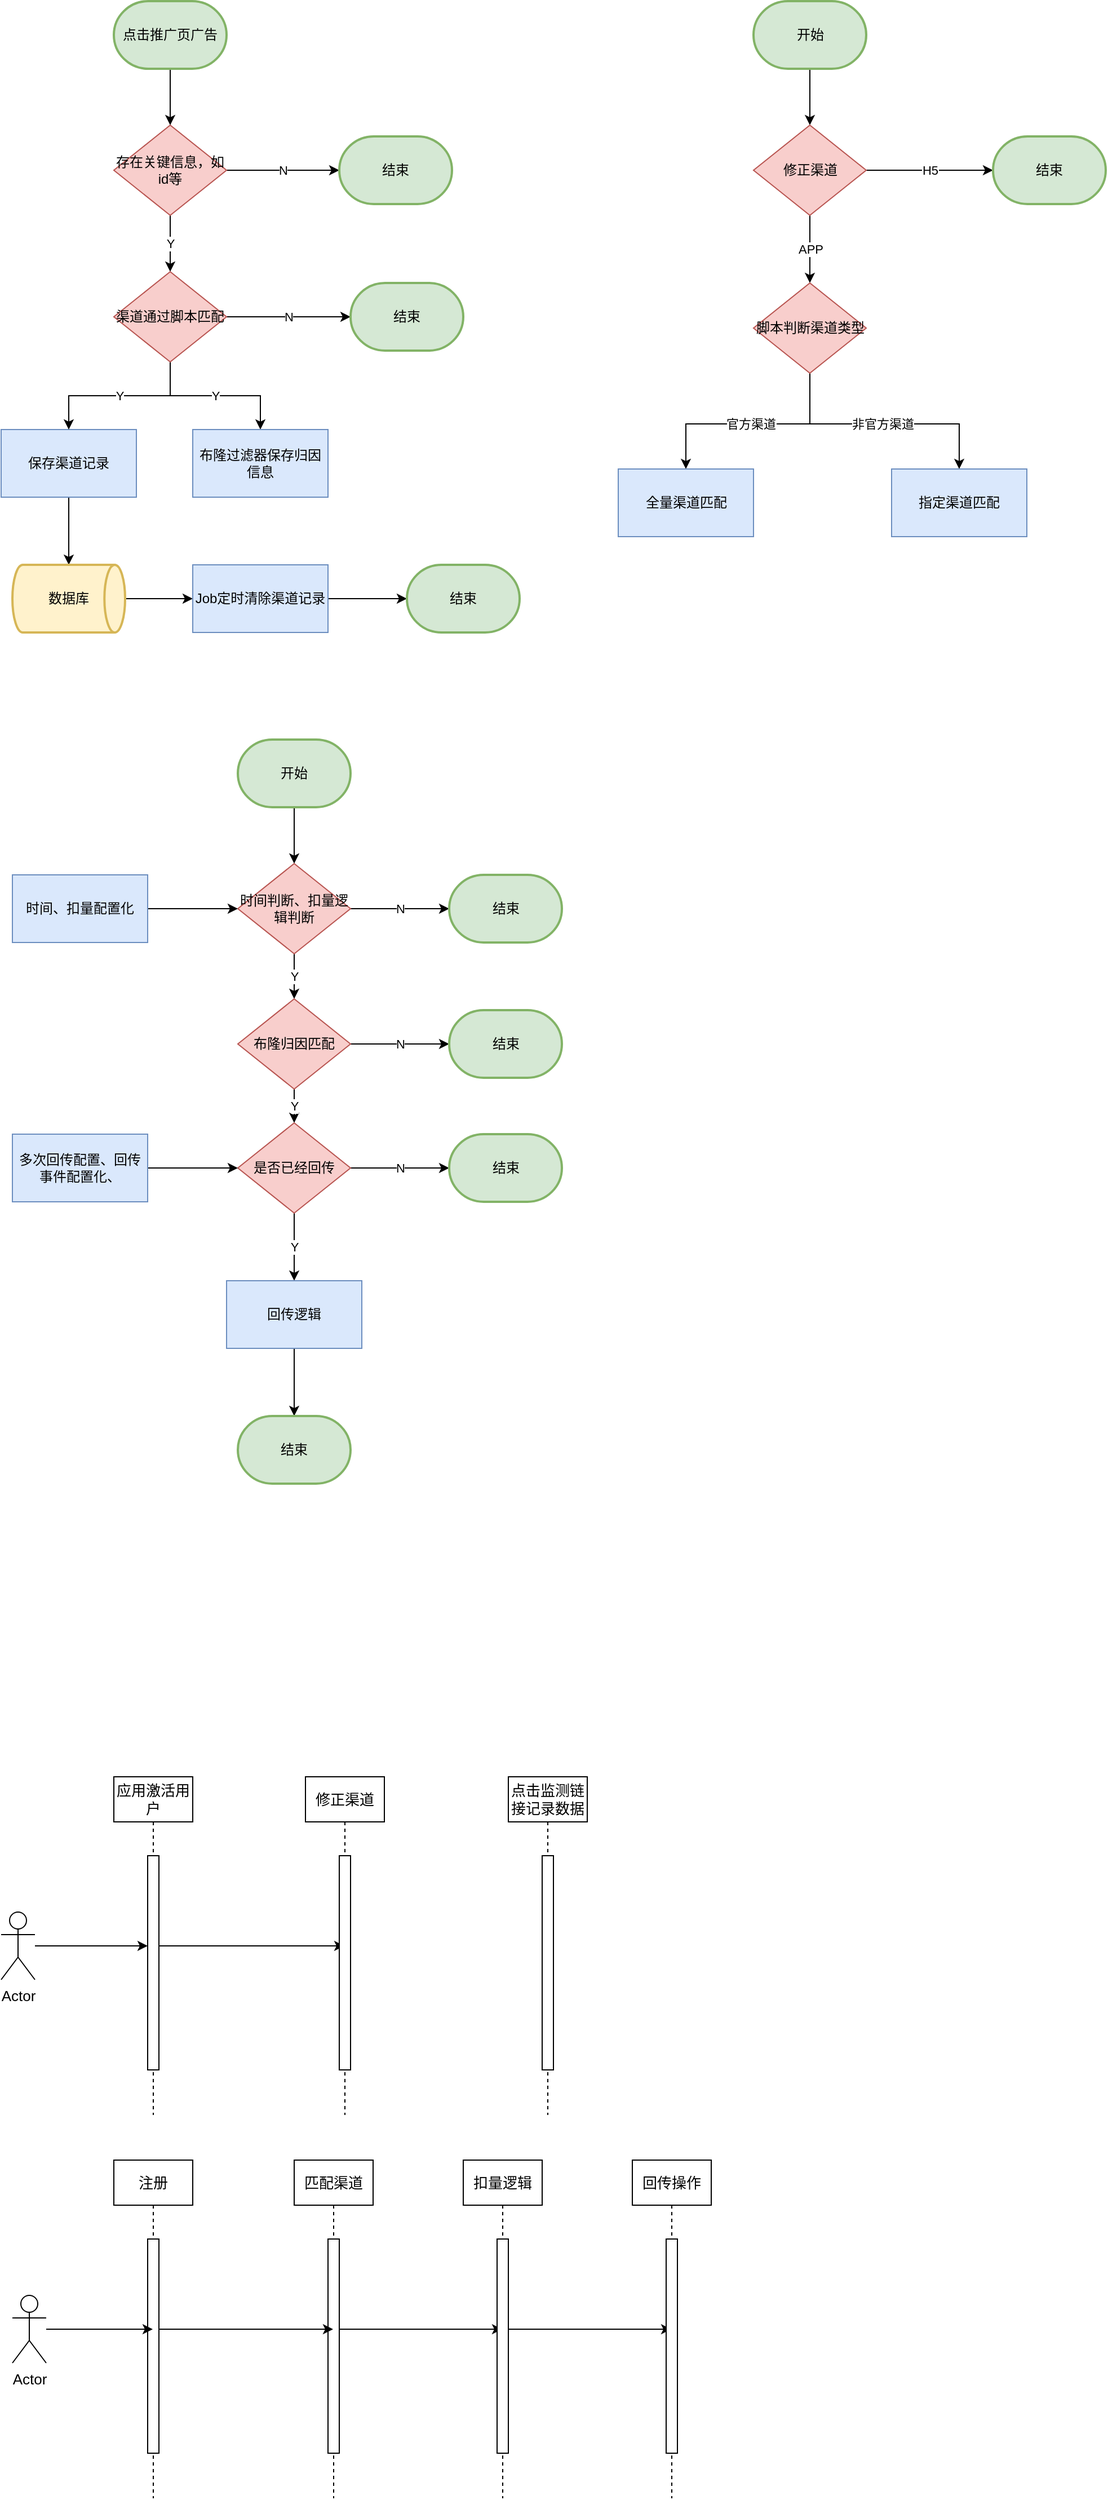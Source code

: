 <mxfile version="21.2.3" type="github">
  <diagram id="C5RBs43oDa-KdzZeNtuy" name="Page-1">
    <mxGraphModel dx="1434" dy="764" grid="1" gridSize="10" guides="1" tooltips="1" connect="1" arrows="1" fold="1" page="1" pageScale="1" pageWidth="827" pageHeight="1169" math="0" shadow="0">
      <root>
        <mxCell id="WIyWlLk6GJQsqaUBKTNV-0" />
        <mxCell id="WIyWlLk6GJQsqaUBKTNV-1" parent="WIyWlLk6GJQsqaUBKTNV-0" />
        <mxCell id="bMcUbnMxHkguOas_Q9mU-8" value="点击监测链接记录数据" style="shape=umlLifeline;perimeter=lifelinePerimeter;whiteSpace=wrap;html=1;container=0;dropTarget=0;collapsible=0;recursiveResize=0;outlineConnect=0;portConstraint=eastwest;newEdgeStyle={&quot;edgeStyle&quot;:&quot;elbowEdgeStyle&quot;,&quot;elbow&quot;:&quot;vertical&quot;,&quot;curved&quot;:0,&quot;rounded&quot;:0};fontSize=13;" parent="WIyWlLk6GJQsqaUBKTNV-1" vertex="1">
          <mxGeometry x="500" y="1600" width="70" height="300" as="geometry" />
        </mxCell>
        <mxCell id="bMcUbnMxHkguOas_Q9mU-10" value="" style="html=1;points=[];perimeter=orthogonalPerimeter;outlineConnect=0;targetShapes=umlLifeline;portConstraint=eastwest;newEdgeStyle={&quot;edgeStyle&quot;:&quot;elbowEdgeStyle&quot;,&quot;elbow&quot;:&quot;vertical&quot;,&quot;curved&quot;:0,&quot;rounded&quot;:0};fontSize=13;" parent="bMcUbnMxHkguOas_Q9mU-8" vertex="1">
          <mxGeometry x="30" y="70" width="10" height="190" as="geometry" />
        </mxCell>
        <mxCell id="bMcUbnMxHkguOas_Q9mU-43" value="" style="edgeStyle=orthogonalEdgeStyle;rounded=0;orthogonalLoop=1;jettySize=auto;html=1;fontSize=13;" parent="WIyWlLk6GJQsqaUBKTNV-1" source="bMcUbnMxHkguOas_Q9mU-15" target="bMcUbnMxHkguOas_Q9mU-17" edge="1">
          <mxGeometry relative="1" as="geometry">
            <Array as="points">
              <mxPoint x="150" y="1750" />
              <mxPoint x="150" y="1750" />
            </Array>
          </mxGeometry>
        </mxCell>
        <mxCell id="bMcUbnMxHkguOas_Q9mU-15" value="Actor" style="shape=umlActor;verticalLabelPosition=bottom;verticalAlign=top;html=1;fontSize=13;" parent="WIyWlLk6GJQsqaUBKTNV-1" vertex="1">
          <mxGeometry x="50" y="1720" width="30" height="60" as="geometry" />
        </mxCell>
        <mxCell id="bMcUbnMxHkguOas_Q9mU-22" style="edgeStyle=elbowEdgeStyle;rounded=0;orthogonalLoop=1;jettySize=auto;html=1;elbow=vertical;curved=0;fontSize=13;" parent="WIyWlLk6GJQsqaUBKTNV-1" source="bMcUbnMxHkguOas_Q9mU-16" target="bMcUbnMxHkguOas_Q9mU-18" edge="1">
          <mxGeometry relative="1" as="geometry" />
        </mxCell>
        <mxCell id="bMcUbnMxHkguOas_Q9mU-16" value="应用激活用户" style="shape=umlLifeline;perimeter=lifelinePerimeter;whiteSpace=wrap;html=1;container=0;dropTarget=0;collapsible=0;recursiveResize=0;outlineConnect=0;portConstraint=eastwest;newEdgeStyle={&quot;edgeStyle&quot;:&quot;elbowEdgeStyle&quot;,&quot;elbow&quot;:&quot;vertical&quot;,&quot;curved&quot;:0,&quot;rounded&quot;:0};fontSize=13;" parent="WIyWlLk6GJQsqaUBKTNV-1" vertex="1">
          <mxGeometry x="150" y="1600" width="70" height="300" as="geometry" />
        </mxCell>
        <mxCell id="bMcUbnMxHkguOas_Q9mU-17" value="" style="html=1;points=[];perimeter=orthogonalPerimeter;outlineConnect=0;targetShapes=umlLifeline;portConstraint=eastwest;newEdgeStyle={&quot;edgeStyle&quot;:&quot;elbowEdgeStyle&quot;,&quot;elbow&quot;:&quot;vertical&quot;,&quot;curved&quot;:0,&quot;rounded&quot;:0};fontSize=13;" parent="bMcUbnMxHkguOas_Q9mU-16" vertex="1">
          <mxGeometry x="30" y="70" width="10" height="190" as="geometry" />
        </mxCell>
        <mxCell id="bMcUbnMxHkguOas_Q9mU-18" value="修正渠道" style="shape=umlLifeline;perimeter=lifelinePerimeter;whiteSpace=wrap;html=1;container=0;dropTarget=0;collapsible=0;recursiveResize=0;outlineConnect=0;portConstraint=eastwest;newEdgeStyle={&quot;edgeStyle&quot;:&quot;elbowEdgeStyle&quot;,&quot;elbow&quot;:&quot;vertical&quot;,&quot;curved&quot;:0,&quot;rounded&quot;:0};fontSize=13;" parent="WIyWlLk6GJQsqaUBKTNV-1" vertex="1">
          <mxGeometry x="320" y="1600" width="70" height="300" as="geometry" />
        </mxCell>
        <mxCell id="bMcUbnMxHkguOas_Q9mU-19" value="" style="html=1;points=[];perimeter=orthogonalPerimeter;outlineConnect=0;targetShapes=umlLifeline;portConstraint=eastwest;newEdgeStyle={&quot;edgeStyle&quot;:&quot;elbowEdgeStyle&quot;,&quot;elbow&quot;:&quot;vertical&quot;,&quot;curved&quot;:0,&quot;rounded&quot;:0};fontSize=13;" parent="bMcUbnMxHkguOas_Q9mU-18" vertex="1">
          <mxGeometry x="30" y="70" width="10" height="190" as="geometry" />
        </mxCell>
        <mxCell id="bMcUbnMxHkguOas_Q9mU-30" value="注册" style="shape=umlLifeline;perimeter=lifelinePerimeter;whiteSpace=wrap;html=1;container=0;dropTarget=0;collapsible=0;recursiveResize=0;outlineConnect=0;portConstraint=eastwest;newEdgeStyle={&quot;edgeStyle&quot;:&quot;elbowEdgeStyle&quot;,&quot;elbow&quot;:&quot;vertical&quot;,&quot;curved&quot;:0,&quot;rounded&quot;:0};fontSize=13;" parent="WIyWlLk6GJQsqaUBKTNV-1" vertex="1">
          <mxGeometry x="150" y="1940" width="70" height="300" as="geometry" />
        </mxCell>
        <mxCell id="bMcUbnMxHkguOas_Q9mU-31" value="" style="html=1;points=[];perimeter=orthogonalPerimeter;outlineConnect=0;targetShapes=umlLifeline;portConstraint=eastwest;newEdgeStyle={&quot;edgeStyle&quot;:&quot;elbowEdgeStyle&quot;,&quot;elbow&quot;:&quot;vertical&quot;,&quot;curved&quot;:0,&quot;rounded&quot;:0};fontSize=13;" parent="bMcUbnMxHkguOas_Q9mU-30" vertex="1">
          <mxGeometry x="30" y="70" width="10" height="190" as="geometry" />
        </mxCell>
        <mxCell id="bMcUbnMxHkguOas_Q9mU-32" style="edgeStyle=elbowEdgeStyle;rounded=0;orthogonalLoop=1;jettySize=auto;html=1;elbow=vertical;curved=0;fontSize=13;" parent="WIyWlLk6GJQsqaUBKTNV-1" source="bMcUbnMxHkguOas_Q9mU-33" target="bMcUbnMxHkguOas_Q9mU-36" edge="1">
          <mxGeometry relative="1" as="geometry" />
        </mxCell>
        <mxCell id="bMcUbnMxHkguOas_Q9mU-33" value="匹配渠道" style="shape=umlLifeline;perimeter=lifelinePerimeter;whiteSpace=wrap;html=1;container=0;dropTarget=0;collapsible=0;recursiveResize=0;outlineConnect=0;portConstraint=eastwest;newEdgeStyle={&quot;edgeStyle&quot;:&quot;elbowEdgeStyle&quot;,&quot;elbow&quot;:&quot;vertical&quot;,&quot;curved&quot;:0,&quot;rounded&quot;:0};fontSize=13;" parent="WIyWlLk6GJQsqaUBKTNV-1" vertex="1">
          <mxGeometry x="310" y="1940" width="70" height="300" as="geometry" />
        </mxCell>
        <mxCell id="bMcUbnMxHkguOas_Q9mU-34" value="" style="html=1;points=[];perimeter=orthogonalPerimeter;outlineConnect=0;targetShapes=umlLifeline;portConstraint=eastwest;newEdgeStyle={&quot;edgeStyle&quot;:&quot;elbowEdgeStyle&quot;,&quot;elbow&quot;:&quot;vertical&quot;,&quot;curved&quot;:0,&quot;rounded&quot;:0};fontSize=13;" parent="bMcUbnMxHkguOas_Q9mU-33" vertex="1">
          <mxGeometry x="30" y="70" width="10" height="190" as="geometry" />
        </mxCell>
        <mxCell id="bMcUbnMxHkguOas_Q9mU-35" style="edgeStyle=elbowEdgeStyle;rounded=0;orthogonalLoop=1;jettySize=auto;html=1;elbow=vertical;curved=0;fontSize=13;" parent="WIyWlLk6GJQsqaUBKTNV-1" source="bMcUbnMxHkguOas_Q9mU-31" target="bMcUbnMxHkguOas_Q9mU-33" edge="1">
          <mxGeometry relative="1" as="geometry">
            <Array as="points">
              <mxPoint x="270" y="2090" />
            </Array>
          </mxGeometry>
        </mxCell>
        <mxCell id="bMcUbnMxHkguOas_Q9mU-42" style="edgeStyle=elbowEdgeStyle;rounded=0;orthogonalLoop=1;jettySize=auto;html=1;elbow=vertical;curved=0;fontSize=13;" parent="WIyWlLk6GJQsqaUBKTNV-1" source="bMcUbnMxHkguOas_Q9mU-36" target="bMcUbnMxHkguOas_Q9mU-40" edge="1">
          <mxGeometry relative="1" as="geometry" />
        </mxCell>
        <mxCell id="bMcUbnMxHkguOas_Q9mU-36" value="扣量逻辑" style="shape=umlLifeline;perimeter=lifelinePerimeter;whiteSpace=wrap;html=1;container=0;dropTarget=0;collapsible=0;recursiveResize=0;outlineConnect=0;portConstraint=eastwest;newEdgeStyle={&quot;edgeStyle&quot;:&quot;elbowEdgeStyle&quot;,&quot;elbow&quot;:&quot;vertical&quot;,&quot;curved&quot;:0,&quot;rounded&quot;:0};fontSize=13;" parent="WIyWlLk6GJQsqaUBKTNV-1" vertex="1">
          <mxGeometry x="460" y="1940" width="70" height="300" as="geometry" />
        </mxCell>
        <mxCell id="bMcUbnMxHkguOas_Q9mU-37" value="" style="html=1;points=[];perimeter=orthogonalPerimeter;outlineConnect=0;targetShapes=umlLifeline;portConstraint=eastwest;newEdgeStyle={&quot;edgeStyle&quot;:&quot;elbowEdgeStyle&quot;,&quot;elbow&quot;:&quot;vertical&quot;,&quot;curved&quot;:0,&quot;rounded&quot;:0};fontSize=13;" parent="bMcUbnMxHkguOas_Q9mU-36" vertex="1">
          <mxGeometry x="30" y="70" width="10" height="190" as="geometry" />
        </mxCell>
        <mxCell id="bMcUbnMxHkguOas_Q9mU-39" style="edgeStyle=orthogonalEdgeStyle;rounded=0;orthogonalLoop=1;jettySize=auto;html=1;fontSize=13;" parent="WIyWlLk6GJQsqaUBKTNV-1" source="bMcUbnMxHkguOas_Q9mU-38" target="bMcUbnMxHkguOas_Q9mU-30" edge="1">
          <mxGeometry relative="1" as="geometry" />
        </mxCell>
        <mxCell id="bMcUbnMxHkguOas_Q9mU-38" value="Actor" style="shape=umlActor;verticalLabelPosition=bottom;verticalAlign=top;html=1;fontSize=13;" parent="WIyWlLk6GJQsqaUBKTNV-1" vertex="1">
          <mxGeometry x="60" y="2060" width="30" height="60" as="geometry" />
        </mxCell>
        <mxCell id="bMcUbnMxHkguOas_Q9mU-40" value="回传操作" style="shape=umlLifeline;perimeter=lifelinePerimeter;whiteSpace=wrap;html=1;container=0;dropTarget=0;collapsible=0;recursiveResize=0;outlineConnect=0;portConstraint=eastwest;newEdgeStyle={&quot;edgeStyle&quot;:&quot;elbowEdgeStyle&quot;,&quot;elbow&quot;:&quot;vertical&quot;,&quot;curved&quot;:0,&quot;rounded&quot;:0};fontSize=13;" parent="WIyWlLk6GJQsqaUBKTNV-1" vertex="1">
          <mxGeometry x="610" y="1940" width="70" height="300" as="geometry" />
        </mxCell>
        <mxCell id="bMcUbnMxHkguOas_Q9mU-41" value="" style="html=1;points=[];perimeter=orthogonalPerimeter;outlineConnect=0;targetShapes=umlLifeline;portConstraint=eastwest;newEdgeStyle={&quot;edgeStyle&quot;:&quot;elbowEdgeStyle&quot;,&quot;elbow&quot;:&quot;vertical&quot;,&quot;curved&quot;:0,&quot;rounded&quot;:0};fontSize=13;" parent="bMcUbnMxHkguOas_Q9mU-40" vertex="1">
          <mxGeometry x="30" y="70" width="10" height="190" as="geometry" />
        </mxCell>
        <mxCell id="4QKDmdhK9SBUTv6NPaYf-16" value="Y" style="edgeStyle=orthogonalEdgeStyle;rounded=0;orthogonalLoop=1;jettySize=auto;html=1;" parent="WIyWlLk6GJQsqaUBKTNV-1" source="LsA4C3_EpaB0UkdEDKsb-0" target="4QKDmdhK9SBUTv6NPaYf-15" edge="1">
          <mxGeometry relative="1" as="geometry" />
        </mxCell>
        <mxCell id="AGhLPczxl6bGRzA4AMZ3-9" value="N" style="edgeStyle=orthogonalEdgeStyle;rounded=0;orthogonalLoop=1;jettySize=auto;html=1;entryX=0;entryY=0.5;entryDx=0;entryDy=0;entryPerimeter=0;" edge="1" parent="WIyWlLk6GJQsqaUBKTNV-1" source="LsA4C3_EpaB0UkdEDKsb-0" target="AGhLPczxl6bGRzA4AMZ3-8">
          <mxGeometry relative="1" as="geometry" />
        </mxCell>
        <mxCell id="LsA4C3_EpaB0UkdEDKsb-0" value="存在关键信息，如id等" style="rhombus;whiteSpace=wrap;html=1;fillColor=#f8cecc;strokeColor=#b85450;" parent="WIyWlLk6GJQsqaUBKTNV-1" vertex="1">
          <mxGeometry x="150" y="135" width="100" height="80" as="geometry" />
        </mxCell>
        <mxCell id="4QKDmdhK9SBUTv6NPaYf-10" style="edgeStyle=orthogonalEdgeStyle;rounded=0;orthogonalLoop=1;jettySize=auto;html=1;entryX=0.5;entryY=0;entryDx=0;entryDy=0;" parent="WIyWlLk6GJQsqaUBKTNV-1" source="AGhLPczxl6bGRzA4AMZ3-1" target="LsA4C3_EpaB0UkdEDKsb-0" edge="1">
          <mxGeometry relative="1" as="geometry">
            <mxPoint x="200" y="105" as="sourcePoint" />
          </mxGeometry>
        </mxCell>
        <mxCell id="4QKDmdhK9SBUTv6NPaYf-14" value="Y" style="edgeStyle=orthogonalEdgeStyle;rounded=0;orthogonalLoop=1;jettySize=auto;html=1;exitX=0.5;exitY=1;exitDx=0;exitDy=0;" parent="WIyWlLk6GJQsqaUBKTNV-1" target="AGhLPczxl6bGRzA4AMZ3-5" edge="1" source="4QKDmdhK9SBUTv6NPaYf-15">
          <mxGeometry relative="1" as="geometry">
            <mxPoint x="200" y="385" as="sourcePoint" />
            <mxPoint x="270" y="405" as="targetPoint" />
          </mxGeometry>
        </mxCell>
        <mxCell id="AGhLPczxl6bGRzA4AMZ3-13" style="edgeStyle=orthogonalEdgeStyle;rounded=0;orthogonalLoop=1;jettySize=auto;html=1;exitX=0.5;exitY=1;exitDx=0;exitDy=0;" edge="1" parent="WIyWlLk6GJQsqaUBKTNV-1" source="4QKDmdhK9SBUTv6NPaYf-13" target="AGhLPczxl6bGRzA4AMZ3-12">
          <mxGeometry relative="1" as="geometry" />
        </mxCell>
        <mxCell id="4QKDmdhK9SBUTv6NPaYf-13" value="保存渠道记录" style="whiteSpace=wrap;html=1;fillColor=#dae8fc;strokeColor=#6c8ebf;" parent="WIyWlLk6GJQsqaUBKTNV-1" vertex="1">
          <mxGeometry x="50" y="405" width="120" height="60" as="geometry" />
        </mxCell>
        <mxCell id="AGhLPczxl6bGRzA4AMZ3-4" value="Y" style="edgeStyle=orthogonalEdgeStyle;rounded=0;orthogonalLoop=1;jettySize=auto;html=1;entryX=0.5;entryY=0;entryDx=0;entryDy=0;" edge="1" parent="WIyWlLk6GJQsqaUBKTNV-1" source="4QKDmdhK9SBUTv6NPaYf-15" target="4QKDmdhK9SBUTv6NPaYf-13">
          <mxGeometry relative="1" as="geometry" />
        </mxCell>
        <mxCell id="AGhLPczxl6bGRzA4AMZ3-11" value="N" style="edgeStyle=orthogonalEdgeStyle;rounded=0;orthogonalLoop=1;jettySize=auto;html=1;entryX=0;entryY=0.5;entryDx=0;entryDy=0;entryPerimeter=0;" edge="1" parent="WIyWlLk6GJQsqaUBKTNV-1" source="4QKDmdhK9SBUTv6NPaYf-15" target="AGhLPczxl6bGRzA4AMZ3-10">
          <mxGeometry relative="1" as="geometry" />
        </mxCell>
        <mxCell id="4QKDmdhK9SBUTv6NPaYf-15" value="渠道通过脚本匹配" style="rhombus;whiteSpace=wrap;html=1;fillColor=#f8cecc;strokeColor=#b85450;" parent="WIyWlLk6GJQsqaUBKTNV-1" vertex="1">
          <mxGeometry x="150" y="265" width="100" height="80" as="geometry" />
        </mxCell>
        <mxCell id="AGhLPczxl6bGRzA4AMZ3-1" value="点击推广页广告" style="strokeWidth=2;html=1;shape=mxgraph.flowchart.terminator;whiteSpace=wrap;fillColor=#d5e8d4;strokeColor=#82b366;" vertex="1" parent="WIyWlLk6GJQsqaUBKTNV-1">
          <mxGeometry x="150" y="25" width="100" height="60" as="geometry" />
        </mxCell>
        <mxCell id="AGhLPczxl6bGRzA4AMZ3-5" value="布隆过滤器保存归因信息" style="whiteSpace=wrap;html=1;fillColor=#dae8fc;strokeColor=#6c8ebf;" vertex="1" parent="WIyWlLk6GJQsqaUBKTNV-1">
          <mxGeometry x="220" y="405" width="120" height="60" as="geometry" />
        </mxCell>
        <mxCell id="AGhLPczxl6bGRzA4AMZ3-8" value="结束" style="strokeWidth=2;html=1;shape=mxgraph.flowchart.terminator;whiteSpace=wrap;fillColor=#d5e8d4;strokeColor=#82b366;" vertex="1" parent="WIyWlLk6GJQsqaUBKTNV-1">
          <mxGeometry x="350" y="145" width="100" height="60" as="geometry" />
        </mxCell>
        <mxCell id="AGhLPczxl6bGRzA4AMZ3-10" value="结束" style="strokeWidth=2;html=1;shape=mxgraph.flowchart.terminator;whiteSpace=wrap;fillColor=#d5e8d4;strokeColor=#82b366;" vertex="1" parent="WIyWlLk6GJQsqaUBKTNV-1">
          <mxGeometry x="360" y="275" width="100" height="60" as="geometry" />
        </mxCell>
        <mxCell id="AGhLPczxl6bGRzA4AMZ3-15" value="" style="edgeStyle=orthogonalEdgeStyle;rounded=0;orthogonalLoop=1;jettySize=auto;html=1;" edge="1" parent="WIyWlLk6GJQsqaUBKTNV-1" source="AGhLPczxl6bGRzA4AMZ3-12" target="AGhLPczxl6bGRzA4AMZ3-17">
          <mxGeometry relative="1" as="geometry">
            <mxPoint x="230" y="555" as="targetPoint" />
          </mxGeometry>
        </mxCell>
        <mxCell id="AGhLPczxl6bGRzA4AMZ3-12" value="数据库" style="strokeWidth=2;html=1;shape=mxgraph.flowchart.direct_data;whiteSpace=wrap;fillColor=#fff2cc;strokeColor=#d6b656;" vertex="1" parent="WIyWlLk6GJQsqaUBKTNV-1">
          <mxGeometry x="60" y="525" width="100" height="60" as="geometry" />
        </mxCell>
        <mxCell id="AGhLPczxl6bGRzA4AMZ3-19" style="edgeStyle=orthogonalEdgeStyle;rounded=0;orthogonalLoop=1;jettySize=auto;html=1;" edge="1" parent="WIyWlLk6GJQsqaUBKTNV-1" source="AGhLPczxl6bGRzA4AMZ3-17" target="AGhLPczxl6bGRzA4AMZ3-18">
          <mxGeometry relative="1" as="geometry" />
        </mxCell>
        <mxCell id="AGhLPczxl6bGRzA4AMZ3-17" value="Job定时清除渠道记录" style="whiteSpace=wrap;html=1;fillColor=#dae8fc;strokeColor=#6c8ebf;" vertex="1" parent="WIyWlLk6GJQsqaUBKTNV-1">
          <mxGeometry x="220" y="525" width="120" height="60" as="geometry" />
        </mxCell>
        <mxCell id="AGhLPczxl6bGRzA4AMZ3-18" value="结束" style="strokeWidth=2;html=1;shape=mxgraph.flowchart.terminator;whiteSpace=wrap;fillColor=#d5e8d4;strokeColor=#82b366;" vertex="1" parent="WIyWlLk6GJQsqaUBKTNV-1">
          <mxGeometry x="410" y="525" width="100" height="60" as="geometry" />
        </mxCell>
        <mxCell id="AGhLPczxl6bGRzA4AMZ3-22" value="" style="edgeStyle=orthogonalEdgeStyle;rounded=0;orthogonalLoop=1;jettySize=auto;html=1;" edge="1" parent="WIyWlLk6GJQsqaUBKTNV-1" source="AGhLPczxl6bGRzA4AMZ3-20">
          <mxGeometry relative="1" as="geometry">
            <mxPoint x="767.5" y="135" as="targetPoint" />
          </mxGeometry>
        </mxCell>
        <mxCell id="AGhLPczxl6bGRzA4AMZ3-20" value="开始" style="strokeWidth=2;html=1;shape=mxgraph.flowchart.terminator;whiteSpace=wrap;fillColor=#d5e8d4;strokeColor=#82b366;" vertex="1" parent="WIyWlLk6GJQsqaUBKTNV-1">
          <mxGeometry x="717.5" y="25" width="100" height="60" as="geometry" />
        </mxCell>
        <mxCell id="AGhLPczxl6bGRzA4AMZ3-25" value="H5" style="edgeStyle=orthogonalEdgeStyle;rounded=0;orthogonalLoop=1;jettySize=auto;html=1;entryX=0;entryY=0.5;entryDx=0;entryDy=0;entryPerimeter=0;" edge="1" parent="WIyWlLk6GJQsqaUBKTNV-1" source="AGhLPczxl6bGRzA4AMZ3-23" target="AGhLPczxl6bGRzA4AMZ3-24">
          <mxGeometry relative="1" as="geometry" />
        </mxCell>
        <mxCell id="AGhLPczxl6bGRzA4AMZ3-28" value="APP" style="edgeStyle=orthogonalEdgeStyle;rounded=0;orthogonalLoop=1;jettySize=auto;html=1;" edge="1" parent="WIyWlLk6GJQsqaUBKTNV-1" source="AGhLPczxl6bGRzA4AMZ3-23" target="AGhLPczxl6bGRzA4AMZ3-29">
          <mxGeometry relative="1" as="geometry">
            <mxPoint x="767.5" y="295" as="targetPoint" />
          </mxGeometry>
        </mxCell>
        <mxCell id="AGhLPczxl6bGRzA4AMZ3-23" value="修正渠道" style="rhombus;whiteSpace=wrap;html=1;fillColor=#f8cecc;strokeColor=#b85450;" vertex="1" parent="WIyWlLk6GJQsqaUBKTNV-1">
          <mxGeometry x="717.5" y="135" width="100" height="80" as="geometry" />
        </mxCell>
        <mxCell id="AGhLPczxl6bGRzA4AMZ3-24" value="结束" style="strokeWidth=2;html=1;shape=mxgraph.flowchart.terminator;whiteSpace=wrap;fillColor=#d5e8d4;strokeColor=#82b366;" vertex="1" parent="WIyWlLk6GJQsqaUBKTNV-1">
          <mxGeometry x="930" y="145" width="100" height="60" as="geometry" />
        </mxCell>
        <mxCell id="AGhLPczxl6bGRzA4AMZ3-33" value="官方渠道" style="edgeStyle=orthogonalEdgeStyle;rounded=0;orthogonalLoop=1;jettySize=auto;html=1;entryX=0.5;entryY=0;entryDx=0;entryDy=0;" edge="1" parent="WIyWlLk6GJQsqaUBKTNV-1" source="AGhLPczxl6bGRzA4AMZ3-29" target="AGhLPczxl6bGRzA4AMZ3-31">
          <mxGeometry relative="1" as="geometry">
            <Array as="points">
              <mxPoint x="768" y="400" />
              <mxPoint x="658" y="400" />
            </Array>
          </mxGeometry>
        </mxCell>
        <mxCell id="AGhLPczxl6bGRzA4AMZ3-35" value="非官方渠道" style="edgeStyle=orthogonalEdgeStyle;rounded=0;orthogonalLoop=1;jettySize=auto;html=1;entryX=0.5;entryY=0;entryDx=0;entryDy=0;" edge="1" parent="WIyWlLk6GJQsqaUBKTNV-1" source="AGhLPczxl6bGRzA4AMZ3-29" target="AGhLPczxl6bGRzA4AMZ3-32">
          <mxGeometry relative="1" as="geometry">
            <Array as="points">
              <mxPoint x="768" y="400" />
              <mxPoint x="900" y="400" />
            </Array>
          </mxGeometry>
        </mxCell>
        <mxCell id="AGhLPczxl6bGRzA4AMZ3-29" value="脚本判断渠道类型" style="rhombus;whiteSpace=wrap;html=1;fillColor=#f8cecc;strokeColor=#b85450;" vertex="1" parent="WIyWlLk6GJQsqaUBKTNV-1">
          <mxGeometry x="717.5" y="275" width="100" height="80" as="geometry" />
        </mxCell>
        <mxCell id="AGhLPczxl6bGRzA4AMZ3-31" value="全量渠道匹配" style="whiteSpace=wrap;html=1;fillColor=#dae8fc;strokeColor=#6c8ebf;" vertex="1" parent="WIyWlLk6GJQsqaUBKTNV-1">
          <mxGeometry x="597.5" y="440" width="120" height="60" as="geometry" />
        </mxCell>
        <mxCell id="AGhLPczxl6bGRzA4AMZ3-32" value="指定渠道匹配" style="whiteSpace=wrap;html=1;fillColor=#dae8fc;strokeColor=#6c8ebf;" vertex="1" parent="WIyWlLk6GJQsqaUBKTNV-1">
          <mxGeometry x="840" y="440" width="120" height="60" as="geometry" />
        </mxCell>
        <mxCell id="AGhLPczxl6bGRzA4AMZ3-38" style="edgeStyle=orthogonalEdgeStyle;rounded=0;orthogonalLoop=1;jettySize=auto;html=1;entryX=0.5;entryY=0;entryDx=0;entryDy=0;" edge="1" parent="WIyWlLk6GJQsqaUBKTNV-1" source="AGhLPczxl6bGRzA4AMZ3-37" target="AGhLPczxl6bGRzA4AMZ3-39">
          <mxGeometry relative="1" as="geometry">
            <mxPoint x="310" y="790" as="targetPoint" />
          </mxGeometry>
        </mxCell>
        <mxCell id="AGhLPczxl6bGRzA4AMZ3-37" value="开始" style="strokeWidth=2;html=1;shape=mxgraph.flowchart.terminator;whiteSpace=wrap;fillColor=#d5e8d4;strokeColor=#82b366;" vertex="1" parent="WIyWlLk6GJQsqaUBKTNV-1">
          <mxGeometry x="260" y="680" width="100" height="60" as="geometry" />
        </mxCell>
        <mxCell id="AGhLPczxl6bGRzA4AMZ3-44" value="Y" style="edgeStyle=orthogonalEdgeStyle;rounded=0;orthogonalLoop=1;jettySize=auto;html=1;entryX=0.5;entryY=0;entryDx=0;entryDy=0;" edge="1" parent="WIyWlLk6GJQsqaUBKTNV-1" source="AGhLPczxl6bGRzA4AMZ3-39" target="AGhLPczxl6bGRzA4AMZ3-42">
          <mxGeometry relative="1" as="geometry" />
        </mxCell>
        <mxCell id="AGhLPczxl6bGRzA4AMZ3-53" value="N" style="edgeStyle=orthogonalEdgeStyle;rounded=0;orthogonalLoop=1;jettySize=auto;html=1;entryX=0;entryY=0.5;entryDx=0;entryDy=0;entryPerimeter=0;" edge="1" parent="WIyWlLk6GJQsqaUBKTNV-1" source="AGhLPczxl6bGRzA4AMZ3-39" target="AGhLPczxl6bGRzA4AMZ3-50">
          <mxGeometry relative="1" as="geometry" />
        </mxCell>
        <mxCell id="AGhLPczxl6bGRzA4AMZ3-39" value="时间判断、扣量逻辑判断" style="rhombus;whiteSpace=wrap;html=1;fillColor=#f8cecc;strokeColor=#b85450;" vertex="1" parent="WIyWlLk6GJQsqaUBKTNV-1">
          <mxGeometry x="260" y="790" width="100" height="80" as="geometry" />
        </mxCell>
        <mxCell id="AGhLPczxl6bGRzA4AMZ3-46" value="Y" style="edgeStyle=orthogonalEdgeStyle;rounded=0;orthogonalLoop=1;jettySize=auto;html=1;entryX=0.5;entryY=0;entryDx=0;entryDy=0;" edge="1" parent="WIyWlLk6GJQsqaUBKTNV-1" source="AGhLPczxl6bGRzA4AMZ3-42" target="AGhLPczxl6bGRzA4AMZ3-47">
          <mxGeometry relative="1" as="geometry">
            <mxPoint x="310" y="1090" as="targetPoint" />
          </mxGeometry>
        </mxCell>
        <mxCell id="AGhLPczxl6bGRzA4AMZ3-54" value="N" style="edgeStyle=orthogonalEdgeStyle;rounded=0;orthogonalLoop=1;jettySize=auto;html=1;entryX=0;entryY=0.5;entryDx=0;entryDy=0;entryPerimeter=0;" edge="1" parent="WIyWlLk6GJQsqaUBKTNV-1" source="AGhLPczxl6bGRzA4AMZ3-42" target="AGhLPczxl6bGRzA4AMZ3-52">
          <mxGeometry relative="1" as="geometry" />
        </mxCell>
        <mxCell id="AGhLPczxl6bGRzA4AMZ3-42" value="布隆归因匹配" style="rhombus;whiteSpace=wrap;html=1;fillColor=#f8cecc;strokeColor=#b85450;" vertex="1" parent="WIyWlLk6GJQsqaUBKTNV-1">
          <mxGeometry x="260" y="910" width="100" height="80" as="geometry" />
        </mxCell>
        <mxCell id="AGhLPczxl6bGRzA4AMZ3-49" value="Y" style="edgeStyle=orthogonalEdgeStyle;rounded=0;orthogonalLoop=1;jettySize=auto;html=1;entryX=0.5;entryY=0;entryDx=0;entryDy=0;" edge="1" parent="WIyWlLk6GJQsqaUBKTNV-1" source="AGhLPczxl6bGRzA4AMZ3-47" target="AGhLPczxl6bGRzA4AMZ3-48">
          <mxGeometry relative="1" as="geometry" />
        </mxCell>
        <mxCell id="AGhLPczxl6bGRzA4AMZ3-55" value="N" style="edgeStyle=orthogonalEdgeStyle;rounded=0;orthogonalLoop=1;jettySize=auto;html=1;entryX=0;entryY=0.5;entryDx=0;entryDy=0;entryPerimeter=0;" edge="1" parent="WIyWlLk6GJQsqaUBKTNV-1" source="AGhLPczxl6bGRzA4AMZ3-47" target="AGhLPczxl6bGRzA4AMZ3-51">
          <mxGeometry relative="1" as="geometry" />
        </mxCell>
        <mxCell id="AGhLPczxl6bGRzA4AMZ3-47" value="是否已经回传" style="rhombus;whiteSpace=wrap;html=1;fillColor=#f8cecc;strokeColor=#b85450;" vertex="1" parent="WIyWlLk6GJQsqaUBKTNV-1">
          <mxGeometry x="260" y="1020" width="100" height="80" as="geometry" />
        </mxCell>
        <mxCell id="AGhLPczxl6bGRzA4AMZ3-63" style="edgeStyle=orthogonalEdgeStyle;rounded=0;orthogonalLoop=1;jettySize=auto;html=1;" edge="1" parent="WIyWlLk6GJQsqaUBKTNV-1" source="AGhLPczxl6bGRzA4AMZ3-48" target="AGhLPczxl6bGRzA4AMZ3-62">
          <mxGeometry relative="1" as="geometry" />
        </mxCell>
        <mxCell id="AGhLPczxl6bGRzA4AMZ3-48" value="回传逻辑" style="whiteSpace=wrap;html=1;fillColor=#dae8fc;strokeColor=#6c8ebf;" vertex="1" parent="WIyWlLk6GJQsqaUBKTNV-1">
          <mxGeometry x="250" y="1160" width="120" height="60" as="geometry" />
        </mxCell>
        <mxCell id="AGhLPczxl6bGRzA4AMZ3-50" value="结束" style="strokeWidth=2;html=1;shape=mxgraph.flowchart.terminator;whiteSpace=wrap;fillColor=#d5e8d4;strokeColor=#82b366;" vertex="1" parent="WIyWlLk6GJQsqaUBKTNV-1">
          <mxGeometry x="447.5" y="800" width="100" height="60" as="geometry" />
        </mxCell>
        <mxCell id="AGhLPczxl6bGRzA4AMZ3-51" value="结束" style="strokeWidth=2;html=1;shape=mxgraph.flowchart.terminator;whiteSpace=wrap;fillColor=#d5e8d4;strokeColor=#82b366;" vertex="1" parent="WIyWlLk6GJQsqaUBKTNV-1">
          <mxGeometry x="447.5" y="1030" width="100" height="60" as="geometry" />
        </mxCell>
        <mxCell id="AGhLPczxl6bGRzA4AMZ3-52" value="结束" style="strokeWidth=2;html=1;shape=mxgraph.flowchart.terminator;whiteSpace=wrap;fillColor=#d5e8d4;strokeColor=#82b366;" vertex="1" parent="WIyWlLk6GJQsqaUBKTNV-1">
          <mxGeometry x="447.5" y="920" width="100" height="60" as="geometry" />
        </mxCell>
        <mxCell id="AGhLPczxl6bGRzA4AMZ3-59" style="edgeStyle=orthogonalEdgeStyle;rounded=0;orthogonalLoop=1;jettySize=auto;html=1;entryX=0;entryY=0.5;entryDx=0;entryDy=0;" edge="1" parent="WIyWlLk6GJQsqaUBKTNV-1" source="AGhLPczxl6bGRzA4AMZ3-58" target="AGhLPczxl6bGRzA4AMZ3-39">
          <mxGeometry relative="1" as="geometry" />
        </mxCell>
        <mxCell id="AGhLPczxl6bGRzA4AMZ3-58" value="时间、扣量配置化" style="whiteSpace=wrap;html=1;fillColor=#dae8fc;strokeColor=#6c8ebf;" vertex="1" parent="WIyWlLk6GJQsqaUBKTNV-1">
          <mxGeometry x="60" y="800" width="120" height="60" as="geometry" />
        </mxCell>
        <mxCell id="AGhLPczxl6bGRzA4AMZ3-61" style="edgeStyle=orthogonalEdgeStyle;rounded=0;orthogonalLoop=1;jettySize=auto;html=1;entryX=0;entryY=0.5;entryDx=0;entryDy=0;" edge="1" parent="WIyWlLk6GJQsqaUBKTNV-1" source="AGhLPczxl6bGRzA4AMZ3-60" target="AGhLPczxl6bGRzA4AMZ3-47">
          <mxGeometry relative="1" as="geometry" />
        </mxCell>
        <mxCell id="AGhLPczxl6bGRzA4AMZ3-60" value="多次回传配置、回传事件配置化、" style="whiteSpace=wrap;html=1;fillColor=#dae8fc;strokeColor=#6c8ebf;" vertex="1" parent="WIyWlLk6GJQsqaUBKTNV-1">
          <mxGeometry x="60" y="1030" width="120" height="60" as="geometry" />
        </mxCell>
        <mxCell id="AGhLPczxl6bGRzA4AMZ3-62" value="结束" style="strokeWidth=2;html=1;shape=mxgraph.flowchart.terminator;whiteSpace=wrap;fillColor=#d5e8d4;strokeColor=#82b366;" vertex="1" parent="WIyWlLk6GJQsqaUBKTNV-1">
          <mxGeometry x="260" y="1280" width="100" height="60" as="geometry" />
        </mxCell>
      </root>
    </mxGraphModel>
  </diagram>
</mxfile>
